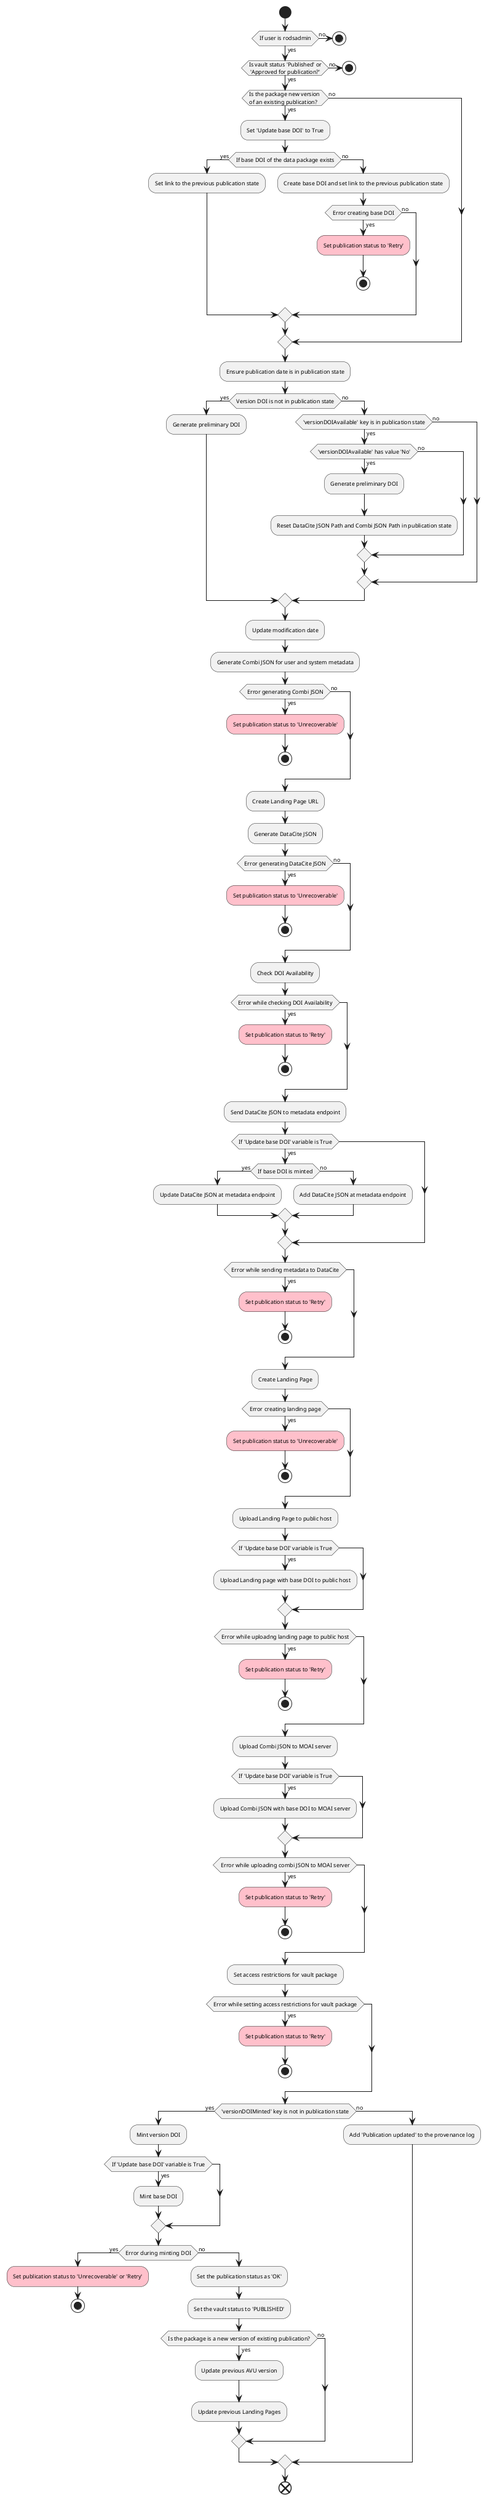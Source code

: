 @startuml
skinparam defaultFontName CMU Serif
skinparam defaultFontSize 9
skinparam shadowing false
start
if (If user is rodsadmin) then (yes)
   if (Is vault status 'Published' or\n 'Approved for publication?') then (yes)
      if (Is the package new version \nof an existing publication?) then (yes)
         :Set 'Update base DOI' to True;
         if (If base DOI of the data package exists) then (yes)
           :Set link to the previous publication state;
         else (no)
           :Create base DOI and set link to the previous publication state;
           if (Error creating base DOI) then (yes)
              #pink:Set publication status to 'Retry';
              stop
           else (no)
           endif
         endif
      else (no)
      endif
   else (no)
     stop
   endif
else (no)
   stop
endif
:Ensure publication date is in publication state;
if (Version DOI is not in publication state) then (yes)
  :Generate preliminary DOI;
else (no)
  if ('versionDOIAvailable' key is in publication state) then (yes)
     if ('versionDOIAvailable' has value 'No') then (yes)
        :Generate preliminary DOI;
        :Reset DataCite JSON Path and Combi JSON Path in publication state;
     else (no)
     endif
  else (no)
  endif
endif
:Update modification date;
:Generate Combi JSON for user and system metadata;
if (Error generating Combi JSON) then (yes)
  #pink:Set publication status to 'Unrecoverable';
  stop
else (no)
endif
:Create Landing Page URL;
:Generate DataCite JSON;
if (Error generating DataCite JSON) then (yes)
  #pink:Set publication status to 'Unrecoverable';
  stop
else (no)
endif
:Check DOI Availability;
if (Error while checking DOI Availability) then (yes)
  #pink:Set publication status to 'Retry';
  stop
endif
:Send DataCite JSON to metadata endpoint;
if (If 'Update base DOI' variable is True) then (yes)
  if (If base DOI is minted) then (yes)
    :Update DataCite JSON at metadata endpoint;
  else (no)
    :Add DataCite JSON at metadata endpoint;
  endif
endif
if (Error while sending metadata to DataCite) then (yes)
  #pink:Set publication status to 'Retry';
  stop
endif
:Create Landing Page;
if (Error creating landing page) then (yes)
  #pink:Set publication status to 'Unrecoverable';
  stop
endif
:Upload Landing Page to public host;
if (If 'Update base DOI' variable is True) then (yes)
  :Upload Landing page with base DOI to public host;
endif
if (Error while uploadng landing page to public host) then (yes)
  #pink:Set publication status to 'Retry';
  stop
endif
:Upload Combi JSON to MOAI server;
if (If 'Update base DOI' variable is True) then (yes)
  :Upload Combi JSON with base DOI to MOAI server;
endif
if (Error while uploading combi JSON to MOAI server) then (yes)
  #pink:Set publication status to 'Retry';
  stop
endif
:Set access restrictions for vault package;
if (Error while setting access restrictions for vault package) then (yes)
  #pink:Set publication status to 'Retry';
  stop
endif
if ('versionDOIMinted' key is not in publication state) then (yes)
  :Mint version DOI;
  if (If 'Update base DOI' variable is True) then (yes)
     :Mint base DOI;
  endif
  if (Error during minting DOI) then (yes)
    #pink:Set publication status to 'Unrecoverable' or 'Retry';
    stop
  else (no)
    :Set the publication status as 'OK';
    :Set the vault status to 'PUBLISHED';
    if (Is the package is a new version of existing publication?) then (yes)
       :Update previous AVU version;
       :Update previous Landing Pages;
    else (no)
    endif
  endif
else (no)
  :Add 'Publication updated' to the provenance log;
endif
end
@enduml